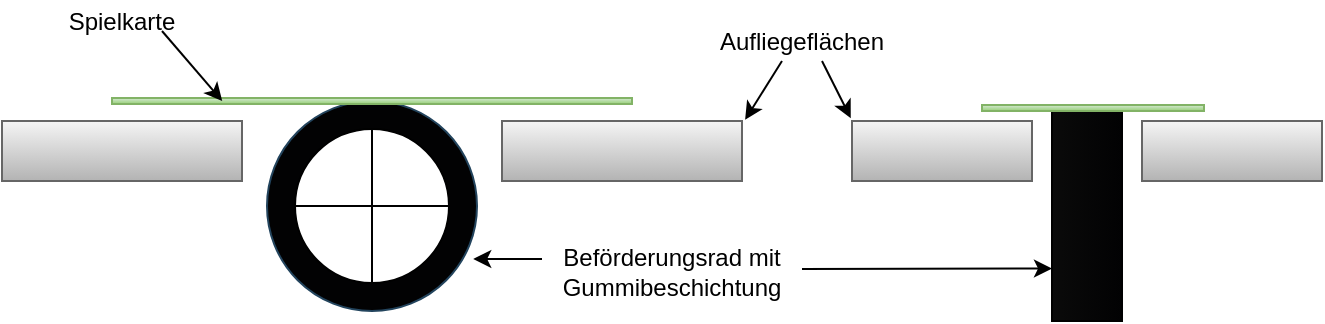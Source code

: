 <mxfile version="10.6.7" type="github"><diagram name="Page-1" id="7e0a89b8-554c-2b80-1dc8-d5c74ca68de4"><mxGraphModel dx="1522" dy="775" grid="1" gridSize="10" guides="1" tooltips="1" connect="1" arrows="1" fold="1" page="1" pageScale="1" pageWidth="1100" pageHeight="850" background="#ffffff" math="0" shadow="0"><root><mxCell id="0"/><mxCell id="1" parent="0"/><mxCell id="Lxla41B3uQ3diNKeaRl8-1" value="" style="rounded=0;whiteSpace=wrap;html=1;fillColor=#f5f5f5;strokeColor=#666666;gradientColor=#b3b3b3;comic=0;glass=0;" parent="1" vertex="1"><mxGeometry x="35" y="117.5" width="120" height="30" as="geometry"/></mxCell><mxCell id="Lxla41B3uQ3diNKeaRl8-2" value="" style="rounded=0;whiteSpace=wrap;html=1;fillColor=#f5f5f5;strokeColor=#666666;gradientColor=#b3b3b3;comic=0;glass=0;" parent="1" vertex="1"><mxGeometry x="285" y="117.5" width="120" height="30" as="geometry"/></mxCell><mxCell id="Lxla41B3uQ3diNKeaRl8-3" value="" style="ellipse;whiteSpace=wrap;html=1;aspect=fixed;fillColor=#020203;strokeColor=#23445d;" parent="1" vertex="1"><mxGeometry x="167.5" y="107.5" width="105" height="105" as="geometry"/></mxCell><mxCell id="Lxla41B3uQ3diNKeaRl8-4" value="" style="ellipse;whiteSpace=wrap;html=1;aspect=fixed;" parent="1" vertex="1"><mxGeometry x="181.5" y="121.5" width="77" height="77" as="geometry"/></mxCell><mxCell id="Lxla41B3uQ3diNKeaRl8-7" value="" style="endArrow=none;html=1;entryX=0.5;entryY=0;entryDx=0;entryDy=0;exitX=0.5;exitY=1;exitDx=0;exitDy=0;" parent="1" source="Lxla41B3uQ3diNKeaRl8-4" target="Lxla41B3uQ3diNKeaRl8-4" edge="1"><mxGeometry width="50" height="50" relative="1" as="geometry"><mxPoint x="445" y="447.5" as="sourcePoint"/><mxPoint x="495" y="397.5" as="targetPoint"/></mxGeometry></mxCell><mxCell id="Lxla41B3uQ3diNKeaRl8-8" value="" style="endArrow=none;html=1;entryX=1;entryY=0.5;entryDx=0;entryDy=0;exitX=0;exitY=0.5;exitDx=0;exitDy=0;" parent="1" source="Lxla41B3uQ3diNKeaRl8-4" target="Lxla41B3uQ3diNKeaRl8-4" edge="1"><mxGeometry width="50" height="50" relative="1" as="geometry"><mxPoint x="155" y="297.5" as="sourcePoint"/><mxPoint x="205" y="247.5" as="targetPoint"/></mxGeometry></mxCell><mxCell id="Lxla41B3uQ3diNKeaRl8-9" value="" style="rounded=0;whiteSpace=wrap;html=1;glass=0;comic=0;fillColor=#f5f5f5;gradientColor=#b3b3b3;strokeColor=#666666;" parent="1" vertex="1"><mxGeometry x="460" y="117.5" width="90" height="30" as="geometry"/></mxCell><mxCell id="Lxla41B3uQ3diNKeaRl8-10" value="" style="rounded=0;whiteSpace=wrap;html=1;glass=0;comic=0;fillColor=#f5f5f5;gradientColor=#b3b3b3;strokeColor=#666666;" parent="1" vertex="1"><mxGeometry x="605" y="117.5" width="90" height="30" as="geometry"/></mxCell><mxCell id="Lxla41B3uQ3diNKeaRl8-11" value="" style="rounded=0;whiteSpace=wrap;html=1;glass=0;comic=0;fillColor=#020203;gradientColor=#0A0A0A;rotation=90;" parent="1" vertex="1"><mxGeometry x="525" y="147.5" width="105" height="35" as="geometry"/></mxCell><mxCell id="Lxla41B3uQ3diNKeaRl8-15" value="" style="rounded=0;whiteSpace=wrap;html=1;glass=0;comic=0;fillColor=#d5e8d4;gradientColor=#97d077;strokeColor=#82b366;" parent="1" vertex="1"><mxGeometry x="90" y="106" width="260" height="3" as="geometry"/></mxCell><mxCell id="Lxla41B3uQ3diNKeaRl8-16" value="" style="rounded=0;whiteSpace=wrap;html=1;glass=0;comic=0;fillColor=#d5e8d4;gradientColor=#97d077;strokeColor=#82b366;" parent="1" vertex="1"><mxGeometry x="525" y="109.5" width="111" height="3" as="geometry"/></mxCell><mxCell id="Lxla41B3uQ3diNKeaRl8-17" value="" style="endArrow=classic;html=1;entryX=0.982;entryY=0.752;entryDx=0;entryDy=0;entryPerimeter=0;" parent="1" target="Lxla41B3uQ3diNKeaRl8-3" edge="1"><mxGeometry width="50" height="50" relative="1" as="geometry"><mxPoint x="305" y="186.5" as="sourcePoint"/><mxPoint x="290" y="227.5" as="targetPoint"/><Array as="points"/></mxGeometry></mxCell><mxCell id="Lxla41B3uQ3diNKeaRl8-18" value="Beförderungsrad mit Gummibeschichtung" style="text;html=1;strokeColor=none;fillColor=none;align=center;verticalAlign=middle;whiteSpace=wrap;rounded=0;glass=0;comic=0;" parent="1" vertex="1"><mxGeometry x="350" y="182.5" width="40" height="20" as="geometry"/></mxCell><mxCell id="Lxla41B3uQ3diNKeaRl8-19" value="Spielkarte" style="text;html=1;strokeColor=none;fillColor=none;align=center;verticalAlign=middle;whiteSpace=wrap;rounded=0;glass=0;comic=0;" parent="1" vertex="1"><mxGeometry x="75" y="57.5" width="40" height="20" as="geometry"/></mxCell><mxCell id="Lxla41B3uQ3diNKeaRl8-20" value="" style="endArrow=classic;html=1;entryX=0.75;entryY=1;entryDx=0;entryDy=0;" parent="1" target="Lxla41B3uQ3diNKeaRl8-11" edge="1"><mxGeometry width="50" height="50" relative="1" as="geometry"><mxPoint x="435" y="191.5" as="sourcePoint"/><mxPoint x="205" y="207.5" as="targetPoint"/></mxGeometry></mxCell><mxCell id="Lxla41B3uQ3diNKeaRl8-21" value="" style="endArrow=classic;html=1;exitX=1;exitY=0.75;exitDx=0;exitDy=0;entryX=0.212;entryY=0.5;entryDx=0;entryDy=0;entryPerimeter=0;" parent="1" source="Lxla41B3uQ3diNKeaRl8-19" target="Lxla41B3uQ3diNKeaRl8-15" edge="1"><mxGeometry width="50" height="50" relative="1" as="geometry"><mxPoint x="135" y="107.5" as="sourcePoint"/><mxPoint x="185" y="57.5" as="targetPoint"/></mxGeometry></mxCell><mxCell id="Lxla41B3uQ3diNKeaRl8-22" value="" style="endArrow=classic;html=1;entryX=1.013;entryY=-0.02;entryDx=0;entryDy=0;entryPerimeter=0;" parent="1" target="Lxla41B3uQ3diNKeaRl8-2" edge="1"><mxGeometry width="50" height="50" relative="1" as="geometry"><mxPoint x="425" y="87.5" as="sourcePoint"/><mxPoint x="435" y="177.5" as="targetPoint"/></mxGeometry></mxCell><mxCell id="Lxla41B3uQ3diNKeaRl8-23" value="" style="endArrow=classic;html=1;entryX=-0.007;entryY=-0.047;entryDx=0;entryDy=0;entryPerimeter=0;" parent="1" target="Lxla41B3uQ3diNKeaRl8-9" edge="1"><mxGeometry width="50" height="50" relative="1" as="geometry"><mxPoint x="445" y="87.5" as="sourcePoint"/><mxPoint x="417" y="126.5" as="targetPoint"/></mxGeometry></mxCell><mxCell id="Lxla41B3uQ3diNKeaRl8-24" value="Aufliegeflächen" style="text;html=1;strokeColor=none;fillColor=none;align=center;verticalAlign=middle;whiteSpace=wrap;rounded=0;glass=0;comic=0;" parent="1" vertex="1"><mxGeometry x="415" y="67.5" width="40" height="20" as="geometry"/></mxCell></root></mxGraphModel></diagram></mxfile>